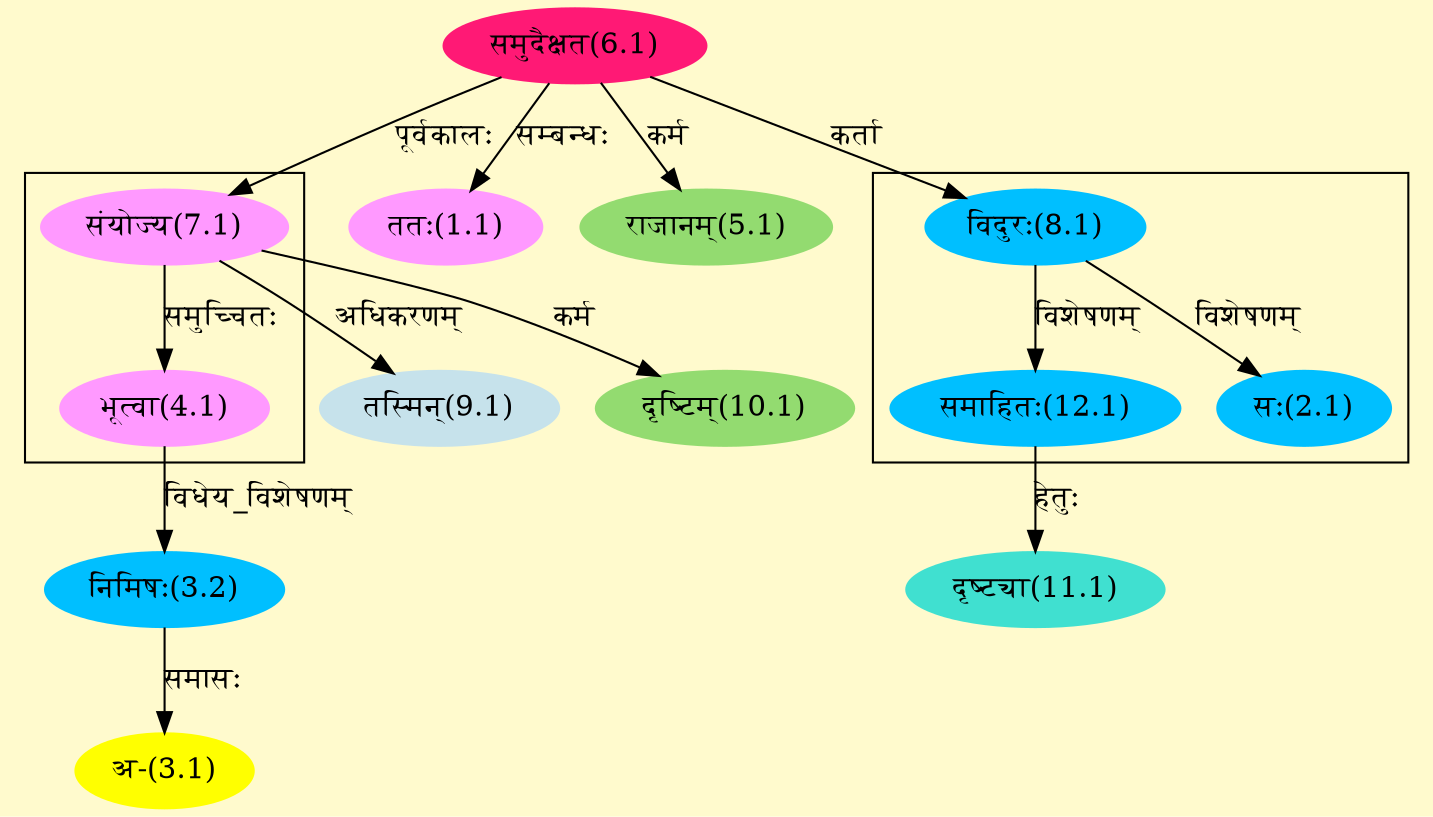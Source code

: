 digraph G{
rankdir=BT;
 compound=true;
 bgcolor="lemonchiffon1";

subgraph cluster_1{
Node2_1 [style=filled, color="#00BFFF" label = "सः(2.1)"]
Node8_1 [style=filled, color="#00BFFF" label = "विदुरः(8.1)"]
Node12_1 [style=filled, color="#00BFFF" label = "समाहितः(12.1)"]

}

subgraph cluster_2{
Node4_1 [style=filled, color="#FF99FF" label = "भूत्वा(4.1)"]
Node7_1 [style=filled, color="#FF99FF" label = "संयोज्य(7.1)"]

}
Node1_1 [style=filled, color="#FF99FF" label = "ततः(1.1)"]
Node6_1 [style=filled, color="#FF1975" label = "समुदैक्षत(6.1)"]
Node3_1 [style=filled, color="#FFFF00" label = "अ-(3.1)"]
Node3_2 [style=filled, color="#00BFFF" label = "निमिषः(3.2)"]
Node4_1 [style=filled, color="#FF99FF" label = "भूत्वा(4.1)"]
Node5_1 [style=filled, color="#93DB70" label = "राजानम्(5.1)"]
Node2_1 [style=filled, color="#00BFFF" label = "सः(2.1)"]
Node7_1 [style=filled, color="#FF99FF" label = "संयोज्य(7.1)"]
Node8_1 [style=filled, color="#00BFFF" label = "विदुरः(8.1)"]
Node9_1 [style=filled, color="#C6E2EB" label = "तस्मिन्(9.1)"]
Node10_1 [style=filled, color="#93DB70" label = "दृष्टिम्(10.1)"]
Node11_1 [style=filled, color="#40E0D0" label = "दृष्ट्या(11.1)"]
Node12_1 [style=filled, color="#00BFFF" label = "समाहितः(12.1)"]
/* Start of Relations section */

Node1_1 -> Node6_1 [  label="सम्बन्धः"  dir="back" ]
Node2_1 -> Node8_1 [  label="विशेषणम्"  dir="back" ]
Node3_1 -> Node3_2 [  label="समासः"  dir="back" ]
Node3_2 -> Node4_1 [  label="विधेय_विशेषणम्"  dir="back" ]
Node4_1 -> Node7_1 [  label="समुच्चितः"  dir="back" ]
Node5_1 -> Node6_1 [  label="कर्म"  dir="back" ]
Node7_1 -> Node6_1 [  label="पूर्वकालः"  dir="back" ]
Node8_1 -> Node6_1 [  label="कर्ता"  dir="back" ]
Node9_1 -> Node7_1 [  label="अधिकरणम्"  dir="back" ]
Node10_1 -> Node7_1 [  label="कर्म"  dir="back" ]
Node11_1 -> Node12_1 [  label="हेतुः"  dir="back" ]
Node12_1 -> Node8_1 [  label="विशेषणम्"  dir="back" ]
}
